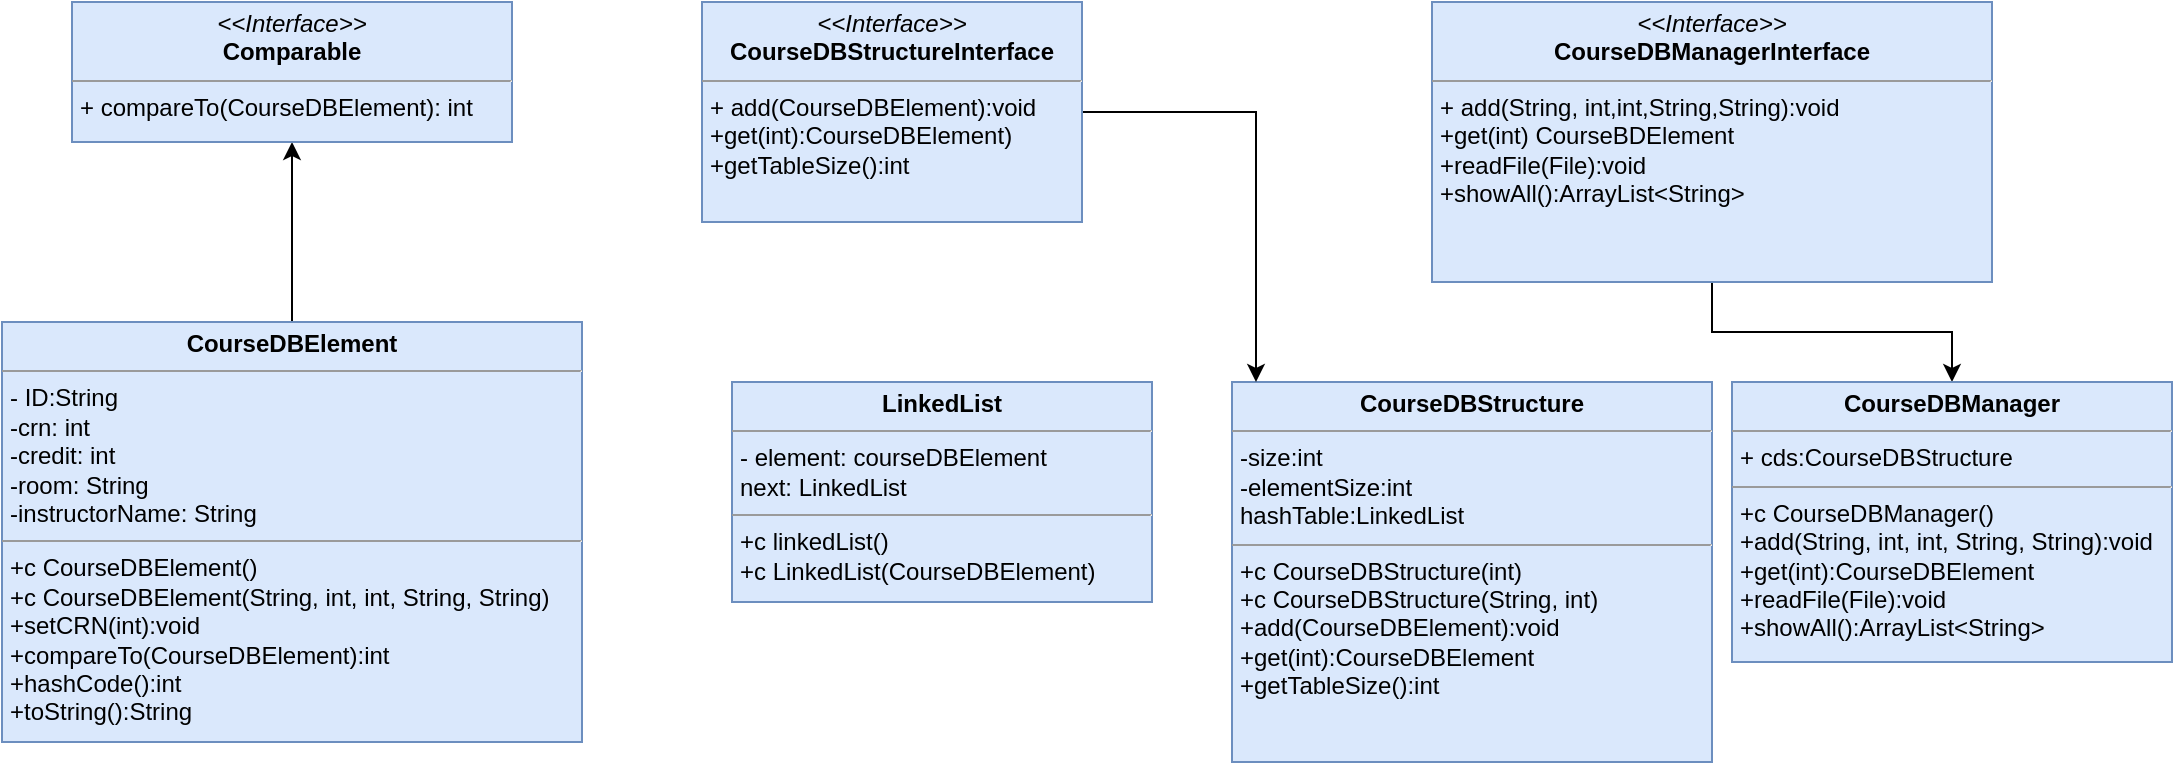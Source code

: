 <mxfile version="20.5.3" type="google"><diagram id="C5RBs43oDa-KdzZeNtuy" name="Page-1"><mxGraphModel grid="1" page="1" gridSize="10" guides="1" tooltips="1" connect="1" arrows="1" fold="1" pageScale="1" pageWidth="827" pageHeight="1169" math="0" shadow="0"><root><mxCell id="WIyWlLk6GJQsqaUBKTNV-0"/><mxCell id="WIyWlLk6GJQsqaUBKTNV-1" parent="WIyWlLk6GJQsqaUBKTNV-0"/><mxCell id="GXwAIOYR8Oj-gSazic4E-14" style="edgeStyle=orthogonalEdgeStyle;rounded=0;orthogonalLoop=1;jettySize=auto;html=1;entryX=0.5;entryY=0;entryDx=0;entryDy=0;" edge="1" parent="WIyWlLk6GJQsqaUBKTNV-1" source="GXwAIOYR8Oj-gSazic4E-4" target="GXwAIOYR8Oj-gSazic4E-8"><mxGeometry relative="1" as="geometry"/></mxCell><mxCell id="GXwAIOYR8Oj-gSazic4E-4" value="&lt;p style=&quot;margin:0px;margin-top:4px;text-align:center;&quot;&gt;&lt;i&gt;&amp;lt;&amp;lt;Interface&amp;gt;&amp;gt;&lt;/i&gt;&lt;br&gt;&lt;b&gt;CourseDBManagerInterface&lt;/b&gt;&lt;/p&gt;&lt;hr size=&quot;1&quot;&gt;&lt;p style=&quot;margin:0px;margin-left:4px;&quot;&gt;+ add(String, int,int,String,String):void&lt;br&gt;+get(int) CourseBDElement&lt;/p&gt;&lt;p style=&quot;margin:0px;margin-left:4px;&quot;&gt;+readFile(File):void&lt;/p&gt;&lt;p style=&quot;margin:0px;margin-left:4px;&quot;&gt;+showAll():ArrayList&amp;lt;String&amp;gt;&lt;/p&gt;" style="verticalAlign=top;align=left;overflow=fill;fontSize=12;fontFamily=Helvetica;html=1;fillColor=#dae8fc;strokeColor=#6c8ebf;" vertex="1" parent="WIyWlLk6GJQsqaUBKTNV-1"><mxGeometry x="430" y="160" width="280" height="140" as="geometry"/></mxCell><mxCell id="GXwAIOYR8Oj-gSazic4E-6" value="&lt;p style=&quot;margin:0px;margin-top:4px;text-align:center;&quot;&gt;&lt;b&gt;CourseDBStructure&lt;/b&gt;&lt;/p&gt;&lt;hr size=&quot;1&quot;&gt;&lt;p style=&quot;margin:0px;margin-left:4px;&quot;&gt;-size:int&lt;/p&gt;&lt;p style=&quot;margin:0px;margin-left:4px;&quot;&gt;-elementSize:int&lt;/p&gt;&lt;p style=&quot;margin:0px;margin-left:4px;&quot;&gt;hashTable:LinkedList&lt;/p&gt;&lt;hr size=&quot;1&quot;&gt;&lt;p style=&quot;margin:0px;margin-left:4px;&quot;&gt;+c CourseDBStructure(int)&lt;/p&gt;&lt;p style=&quot;margin:0px;margin-left:4px;&quot;&gt;+c CourseDBStructure(String, int)&lt;/p&gt;&lt;p style=&quot;margin:0px;margin-left:4px;&quot;&gt;+add(CourseDBElement):void&lt;/p&gt;&lt;p style=&quot;margin:0px;margin-left:4px;&quot;&gt;+get(int):CourseDBElement&lt;/p&gt;&lt;p style=&quot;margin:0px;margin-left:4px;&quot;&gt;+getTableSize():int&lt;/p&gt;" style="verticalAlign=top;align=left;overflow=fill;fontSize=12;fontFamily=Helvetica;html=1;fillColor=#dae8fc;strokeColor=#6c8ebf;" vertex="1" parent="WIyWlLk6GJQsqaUBKTNV-1"><mxGeometry x="330" y="350" width="240" height="190" as="geometry"/></mxCell><mxCell id="GXwAIOYR8Oj-gSazic4E-13" style="edgeStyle=orthogonalEdgeStyle;rounded=0;orthogonalLoop=1;jettySize=auto;html=1;entryX=0.05;entryY=0;entryDx=0;entryDy=0;entryPerimeter=0;" edge="1" parent="WIyWlLk6GJQsqaUBKTNV-1" source="GXwAIOYR8Oj-gSazic4E-7" target="GXwAIOYR8Oj-gSazic4E-6"><mxGeometry relative="1" as="geometry"/></mxCell><mxCell id="GXwAIOYR8Oj-gSazic4E-7" value="&lt;p style=&quot;margin:0px;margin-top:4px;text-align:center;&quot;&gt;&lt;i&gt;&amp;lt;&amp;lt;Interface&amp;gt;&amp;gt;&lt;/i&gt;&lt;br&gt;&lt;b&gt;CourseDBStructureInterface&lt;/b&gt;&lt;/p&gt;&lt;hr size=&quot;1&quot;&gt;&lt;p style=&quot;margin:0px;margin-left:4px;&quot;&gt;+ add(CourseDBElement):void&lt;/p&gt;&lt;p style=&quot;margin:0px;margin-left:4px;&quot;&gt;+get(int):CourseDBElement)&lt;/p&gt;&lt;p style=&quot;margin:0px;margin-left:4px;&quot;&gt;+getTableSize():int&lt;/p&gt;" style="verticalAlign=top;align=left;overflow=fill;fontSize=12;fontFamily=Helvetica;html=1;fillColor=#dae8fc;strokeColor=#6c8ebf;" vertex="1" parent="WIyWlLk6GJQsqaUBKTNV-1"><mxGeometry x="65" y="160" width="190" height="110" as="geometry"/></mxCell><mxCell id="GXwAIOYR8Oj-gSazic4E-8" value="&lt;p style=&quot;margin:0px;margin-top:4px;text-align:center;&quot;&gt;&lt;b&gt;CourseDBManager&lt;/b&gt;&lt;/p&gt;&lt;hr size=&quot;1&quot;&gt;&lt;p style=&quot;margin:0px;margin-left:4px;&quot;&gt;+ cds:CourseDBStructure&lt;/p&gt;&lt;hr size=&quot;1&quot;&gt;&lt;p style=&quot;margin:0px;margin-left:4px;&quot;&gt;+c CourseDBManager()&lt;/p&gt;&lt;p style=&quot;margin:0px;margin-left:4px;&quot;&gt;+add(String, int, int, String, String):void&lt;/p&gt;&lt;p style=&quot;margin:0px;margin-left:4px;&quot;&gt;+get(int):CourseDBElement&lt;/p&gt;&lt;p style=&quot;margin:0px;margin-left:4px;&quot;&gt;+readFile(File):void&lt;/p&gt;&lt;p style=&quot;margin:0px;margin-left:4px;&quot;&gt;+showAll():ArrayList&amp;lt;String&amp;gt;&lt;/p&gt;" style="verticalAlign=top;align=left;overflow=fill;fontSize=12;fontFamily=Helvetica;html=1;fillColor=#dae8fc;strokeColor=#6c8ebf;" vertex="1" parent="WIyWlLk6GJQsqaUBKTNV-1"><mxGeometry x="580" y="350" width="220" height="140" as="geometry"/></mxCell><mxCell id="GXwAIOYR8Oj-gSazic4E-9" value="&lt;p style=&quot;margin:0px;margin-top:4px;text-align:center;&quot;&gt;&lt;b&gt;LinkedList&lt;/b&gt;&lt;/p&gt;&lt;hr size=&quot;1&quot;&gt;&lt;p style=&quot;margin:0px;margin-left:4px;&quot;&gt;- element: courseDBElement&lt;/p&gt;&lt;p style=&quot;margin:0px;margin-left:4px;&quot;&gt;next: LinkedList&lt;/p&gt;&lt;hr size=&quot;1&quot;&gt;&lt;p style=&quot;margin:0px;margin-left:4px;&quot;&gt;+c linkedList()&lt;/p&gt;&lt;p style=&quot;margin:0px;margin-left:4px;&quot;&gt;+c LinkedList(CourseDBElement)&lt;/p&gt;" style="verticalAlign=top;align=left;overflow=fill;fontSize=12;fontFamily=Helvetica;html=1;fillColor=#dae8fc;strokeColor=#6c8ebf;" vertex="1" parent="WIyWlLk6GJQsqaUBKTNV-1"><mxGeometry x="80" y="350" width="210" height="110" as="geometry"/></mxCell><mxCell id="GXwAIOYR8Oj-gSazic4E-12" style="edgeStyle=orthogonalEdgeStyle;rounded=0;orthogonalLoop=1;jettySize=auto;html=1;entryX=0.5;entryY=1;entryDx=0;entryDy=0;" edge="1" parent="WIyWlLk6GJQsqaUBKTNV-1" source="GXwAIOYR8Oj-gSazic4E-10" target="GXwAIOYR8Oj-gSazic4E-11"><mxGeometry relative="1" as="geometry"/></mxCell><mxCell id="GXwAIOYR8Oj-gSazic4E-10" value="&lt;p style=&quot;margin:0px;margin-top:4px;text-align:center;&quot;&gt;&lt;b&gt;CourseDBElement&lt;/b&gt;&lt;/p&gt;&lt;hr size=&quot;1&quot;&gt;&lt;p style=&quot;margin:0px;margin-left:4px;&quot;&gt;- ID:String&lt;/p&gt;&lt;p style=&quot;margin:0px;margin-left:4px;&quot;&gt;-crn: int&lt;/p&gt;&lt;p style=&quot;margin:0px;margin-left:4px;&quot;&gt;-credit: int&lt;/p&gt;&lt;p style=&quot;margin:0px;margin-left:4px;&quot;&gt;-room: String&lt;/p&gt;&lt;p style=&quot;margin:0px;margin-left:4px;&quot;&gt;-instructorName: String&lt;/p&gt;&lt;hr size=&quot;1&quot;&gt;&lt;p style=&quot;margin:0px;margin-left:4px;&quot;&gt;+c CourseDBElement()&lt;/p&gt;&lt;p style=&quot;margin:0px;margin-left:4px;&quot;&gt;+c CourseDBElement(String, int, int, String, String)&lt;/p&gt;&lt;p style=&quot;margin:0px;margin-left:4px;&quot;&gt;+setCRN(int):void&lt;/p&gt;&lt;p style=&quot;margin:0px;margin-left:4px;&quot;&gt;+compareTo(CourseDBElement):int&lt;/p&gt;&lt;p style=&quot;margin:0px;margin-left:4px;&quot;&gt;+hashCode():int&lt;/p&gt;&lt;p style=&quot;margin:0px;margin-left:4px;&quot;&gt;+toString():String&lt;/p&gt;" style="verticalAlign=top;align=left;overflow=fill;fontSize=12;fontFamily=Helvetica;html=1;fillColor=#dae8fc;strokeColor=#6c8ebf;" vertex="1" parent="WIyWlLk6GJQsqaUBKTNV-1"><mxGeometry x="-285" y="320" width="290" height="210" as="geometry"/></mxCell><mxCell id="GXwAIOYR8Oj-gSazic4E-11" value="&lt;p style=&quot;margin:0px;margin-top:4px;text-align:center;&quot;&gt;&lt;i&gt;&amp;lt;&amp;lt;Interface&amp;gt;&amp;gt;&lt;/i&gt;&lt;br&gt;&lt;b&gt;Comparable&lt;/b&gt;&lt;/p&gt;&lt;hr size=&quot;1&quot;&gt;&lt;p style=&quot;margin:0px;margin-left:4px;&quot;&gt;&lt;/p&gt;&lt;p style=&quot;margin:0px;margin-left:4px;&quot;&gt;&lt;span style=&quot;background-color: initial;&quot;&gt;+ compareTo(CourseDBElement): int&lt;/span&gt;&lt;br&gt;&lt;/p&gt;" style="verticalAlign=top;align=left;overflow=fill;fontSize=12;fontFamily=Helvetica;html=1;fillColor=#dae8fc;strokeColor=#6c8ebf;" vertex="1" parent="WIyWlLk6GJQsqaUBKTNV-1"><mxGeometry x="-250" y="160" width="220" height="70" as="geometry"/></mxCell></root></mxGraphModel></diagram></mxfile>